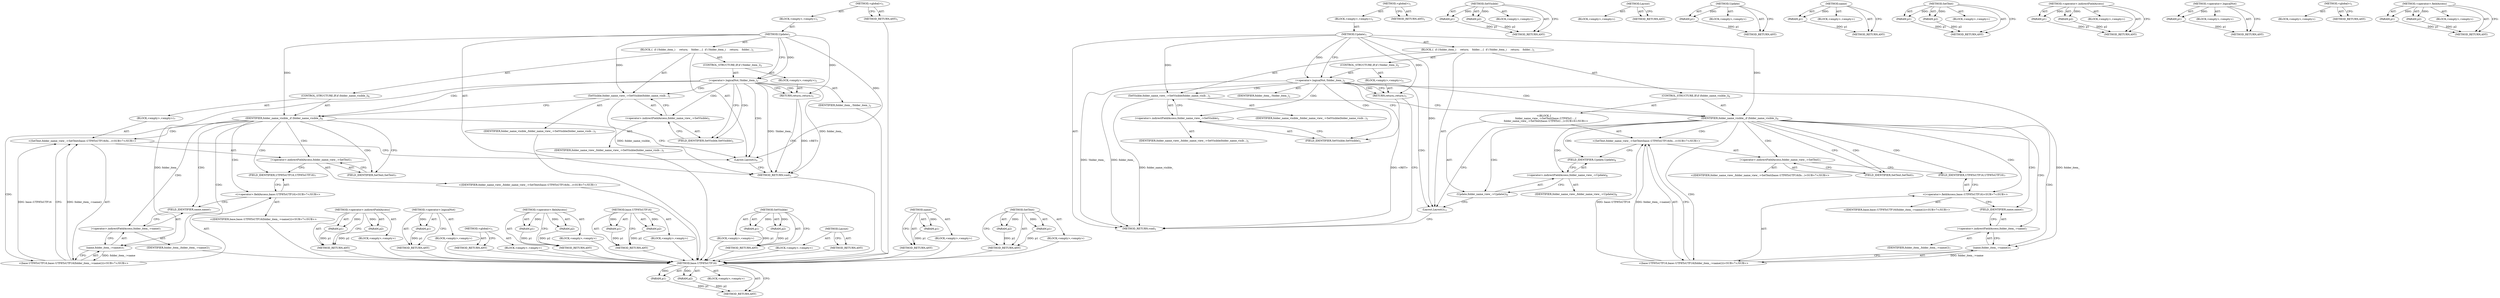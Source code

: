 digraph "&lt;operator&gt;.fieldAccess" {
vulnerable_70 [label=<(METHOD,base.UTF8ToUTF16)>];
vulnerable_71 [label=<(PARAM,p1)>];
vulnerable_72 [label=<(PARAM,p2)>];
vulnerable_73 [label=<(BLOCK,&lt;empty&gt;,&lt;empty&gt;)>];
vulnerable_74 [label=<(METHOD_RETURN,ANY)>];
vulnerable_6 [label=<(METHOD,&lt;global&gt;)<SUB>1</SUB>>];
vulnerable_7 [label=<(BLOCK,&lt;empty&gt;,&lt;empty&gt;)<SUB>1</SUB>>];
vulnerable_8 [label=<(METHOD,Update)<SUB>1</SUB>>];
vulnerable_9 [label=<(BLOCK,{
  if (!folder_item_)
     return;
 
   folder...,{
  if (!folder_item_)
     return;
 
   folder...)<SUB>1</SUB>>];
vulnerable_10 [label=<(CONTROL_STRUCTURE,IF,if (!folder_item_))<SUB>2</SUB>>];
vulnerable_11 [label=<(&lt;operator&gt;.logicalNot,!folder_item_)<SUB>2</SUB>>];
vulnerable_12 [label=<(IDENTIFIER,folder_item_,!folder_item_)<SUB>2</SUB>>];
vulnerable_13 [label=<(BLOCK,&lt;empty&gt;,&lt;empty&gt;)<SUB>3</SUB>>];
vulnerable_14 [label=<(RETURN,return;,return;)<SUB>3</SUB>>];
vulnerable_15 [label=<(SetVisible,folder_name_view_-&gt;SetVisible(folder_name_visib...)<SUB>5</SUB>>];
vulnerable_16 [label=<(&lt;operator&gt;.indirectFieldAccess,folder_name_view_-&gt;SetVisible)<SUB>5</SUB>>];
vulnerable_17 [label=<(IDENTIFIER,folder_name_view_,folder_name_view_-&gt;SetVisible(folder_name_visib...)<SUB>5</SUB>>];
vulnerable_18 [label=<(FIELD_IDENTIFIER,SetVisible,SetVisible)<SUB>5</SUB>>];
vulnerable_19 [label=<(IDENTIFIER,folder_name_visible_,folder_name_view_-&gt;SetVisible(folder_name_visib...)<SUB>5</SUB>>];
vulnerable_20 [label=<(CONTROL_STRUCTURE,IF,if (folder_name_visible_))<SUB>6</SUB>>];
vulnerable_21 [label=<(IDENTIFIER,folder_name_visible_,if (folder_name_visible_))<SUB>6</SUB>>];
vulnerable_22 [label=<(BLOCK,&lt;empty&gt;,&lt;empty&gt;)<SUB>7</SUB>>];
vulnerable_23 [label="<(SetText,folder_name_view_-&gt;SetText(base::UTF8ToUTF16(fo...)<SUB>7</SUB>>"];
vulnerable_24 [label=<(&lt;operator&gt;.indirectFieldAccess,folder_name_view_-&gt;SetText)<SUB>7</SUB>>];
vulnerable_25 [label="<(IDENTIFIER,folder_name_view_,folder_name_view_-&gt;SetText(base::UTF8ToUTF16(fo...)<SUB>7</SUB>>"];
vulnerable_26 [label=<(FIELD_IDENTIFIER,SetText,SetText)<SUB>7</SUB>>];
vulnerable_27 [label="<(base.UTF8ToUTF16,base::UTF8ToUTF16(folder_item_-&gt;name()))<SUB>7</SUB>>"];
vulnerable_28 [label="<(&lt;operator&gt;.fieldAccess,base::UTF8ToUTF16)<SUB>7</SUB>>"];
vulnerable_29 [label="<(IDENTIFIER,base,base::UTF8ToUTF16(folder_item_-&gt;name()))<SUB>7</SUB>>"];
vulnerable_30 [label=<(FIELD_IDENTIFIER,UTF8ToUTF16,UTF8ToUTF16)<SUB>7</SUB>>];
vulnerable_31 [label=<(name,folder_item_-&gt;name())<SUB>7</SUB>>];
vulnerable_32 [label=<(&lt;operator&gt;.indirectFieldAccess,folder_item_-&gt;name)<SUB>7</SUB>>];
vulnerable_33 [label=<(IDENTIFIER,folder_item_,folder_item_-&gt;name())<SUB>7</SUB>>];
vulnerable_34 [label=<(FIELD_IDENTIFIER,name,name)<SUB>7</SUB>>];
vulnerable_35 [label=<(Layout,Layout())<SUB>9</SUB>>];
vulnerable_36 [label=<(METHOD_RETURN,void)<SUB>1</SUB>>];
vulnerable_38 [label=<(METHOD_RETURN,ANY)<SUB>1</SUB>>];
vulnerable_55 [label=<(METHOD,SetVisible)>];
vulnerable_56 [label=<(PARAM,p1)>];
vulnerable_57 [label=<(PARAM,p2)>];
vulnerable_58 [label=<(BLOCK,&lt;empty&gt;,&lt;empty&gt;)>];
vulnerable_59 [label=<(METHOD_RETURN,ANY)>];
vulnerable_84 [label=<(METHOD,Layout)>];
vulnerable_85 [label=<(BLOCK,&lt;empty&gt;,&lt;empty&gt;)>];
vulnerable_86 [label=<(METHOD_RETURN,ANY)>];
vulnerable_80 [label=<(METHOD,name)>];
vulnerable_81 [label=<(PARAM,p1)>];
vulnerable_82 [label=<(BLOCK,&lt;empty&gt;,&lt;empty&gt;)>];
vulnerable_83 [label=<(METHOD_RETURN,ANY)>];
vulnerable_65 [label=<(METHOD,SetText)>];
vulnerable_66 [label=<(PARAM,p1)>];
vulnerable_67 [label=<(PARAM,p2)>];
vulnerable_68 [label=<(BLOCK,&lt;empty&gt;,&lt;empty&gt;)>];
vulnerable_69 [label=<(METHOD_RETURN,ANY)>];
vulnerable_60 [label=<(METHOD,&lt;operator&gt;.indirectFieldAccess)>];
vulnerable_61 [label=<(PARAM,p1)>];
vulnerable_62 [label=<(PARAM,p2)>];
vulnerable_63 [label=<(BLOCK,&lt;empty&gt;,&lt;empty&gt;)>];
vulnerable_64 [label=<(METHOD_RETURN,ANY)>];
vulnerable_51 [label=<(METHOD,&lt;operator&gt;.logicalNot)>];
vulnerable_52 [label=<(PARAM,p1)>];
vulnerable_53 [label=<(BLOCK,&lt;empty&gt;,&lt;empty&gt;)>];
vulnerable_54 [label=<(METHOD_RETURN,ANY)>];
vulnerable_45 [label=<(METHOD,&lt;global&gt;)<SUB>1</SUB>>];
vulnerable_46 [label=<(BLOCK,&lt;empty&gt;,&lt;empty&gt;)>];
vulnerable_47 [label=<(METHOD_RETURN,ANY)>];
vulnerable_75 [label=<(METHOD,&lt;operator&gt;.fieldAccess)>];
vulnerable_76 [label=<(PARAM,p1)>];
vulnerable_77 [label=<(PARAM,p2)>];
vulnerable_78 [label=<(BLOCK,&lt;empty&gt;,&lt;empty&gt;)>];
vulnerable_79 [label=<(METHOD_RETURN,ANY)>];
fixed_74 [label=<(METHOD,base.UTF8ToUTF16)>];
fixed_75 [label=<(PARAM,p1)>];
fixed_76 [label=<(PARAM,p2)>];
fixed_77 [label=<(BLOCK,&lt;empty&gt;,&lt;empty&gt;)>];
fixed_78 [label=<(METHOD_RETURN,ANY)>];
fixed_6 [label=<(METHOD,&lt;global&gt;)<SUB>1</SUB>>];
fixed_7 [label=<(BLOCK,&lt;empty&gt;,&lt;empty&gt;)<SUB>1</SUB>>];
fixed_8 [label=<(METHOD,Update)<SUB>1</SUB>>];
fixed_9 [label=<(BLOCK,{
  if (!folder_item_)
     return;
 
   folder...,{
  if (!folder_item_)
     return;
 
   folder...)<SUB>1</SUB>>];
fixed_10 [label=<(CONTROL_STRUCTURE,IF,if (!folder_item_))<SUB>2</SUB>>];
fixed_11 [label=<(&lt;operator&gt;.logicalNot,!folder_item_)<SUB>2</SUB>>];
fixed_12 [label=<(IDENTIFIER,folder_item_,!folder_item_)<SUB>2</SUB>>];
fixed_13 [label=<(BLOCK,&lt;empty&gt;,&lt;empty&gt;)<SUB>3</SUB>>];
fixed_14 [label=<(RETURN,return;,return;)<SUB>3</SUB>>];
fixed_15 [label=<(SetVisible,folder_name_view_-&gt;SetVisible(folder_name_visib...)<SUB>5</SUB>>];
fixed_16 [label=<(&lt;operator&gt;.indirectFieldAccess,folder_name_view_-&gt;SetVisible)<SUB>5</SUB>>];
fixed_17 [label=<(IDENTIFIER,folder_name_view_,folder_name_view_-&gt;SetVisible(folder_name_visib...)<SUB>5</SUB>>];
fixed_18 [label=<(FIELD_IDENTIFIER,SetVisible,SetVisible)<SUB>5</SUB>>];
fixed_19 [label=<(IDENTIFIER,folder_name_visible_,folder_name_view_-&gt;SetVisible(folder_name_visib...)<SUB>5</SUB>>];
fixed_20 [label=<(CONTROL_STRUCTURE,IF,if (folder_name_visible_))<SUB>6</SUB>>];
fixed_21 [label=<(IDENTIFIER,folder_name_visible_,if (folder_name_visible_))<SUB>6</SUB>>];
fixed_22 [label="<(BLOCK,{
     folder_name_view_-&gt;SetText(base::UTF8ToU...,{
     folder_name_view_-&gt;SetText(base::UTF8ToU...)<SUB>6</SUB>>"];
fixed_23 [label="<(SetText,folder_name_view_-&gt;SetText(base::UTF8ToUTF16(fo...)<SUB>7</SUB>>"];
fixed_24 [label=<(&lt;operator&gt;.indirectFieldAccess,folder_name_view_-&gt;SetText)<SUB>7</SUB>>];
fixed_25 [label="<(IDENTIFIER,folder_name_view_,folder_name_view_-&gt;SetText(base::UTF8ToUTF16(fo...)<SUB>7</SUB>>"];
fixed_26 [label=<(FIELD_IDENTIFIER,SetText,SetText)<SUB>7</SUB>>];
fixed_27 [label="<(base.UTF8ToUTF16,base::UTF8ToUTF16(folder_item_-&gt;name()))<SUB>7</SUB>>"];
fixed_28 [label="<(&lt;operator&gt;.fieldAccess,base::UTF8ToUTF16)<SUB>7</SUB>>"];
fixed_29 [label="<(IDENTIFIER,base,base::UTF8ToUTF16(folder_item_-&gt;name()))<SUB>7</SUB>>"];
fixed_30 [label=<(FIELD_IDENTIFIER,UTF8ToUTF16,UTF8ToUTF16)<SUB>7</SUB>>];
fixed_31 [label=<(name,folder_item_-&gt;name())<SUB>7</SUB>>];
fixed_32 [label=<(&lt;operator&gt;.indirectFieldAccess,folder_item_-&gt;name)<SUB>7</SUB>>];
fixed_33 [label=<(IDENTIFIER,folder_item_,folder_item_-&gt;name())<SUB>7</SUB>>];
fixed_34 [label=<(FIELD_IDENTIFIER,name,name)<SUB>7</SUB>>];
fixed_35 [label=<(Update,folder_name_view_-&gt;Update())<SUB>8</SUB>>];
fixed_36 [label=<(&lt;operator&gt;.indirectFieldAccess,folder_name_view_-&gt;Update)<SUB>8</SUB>>];
fixed_37 [label=<(IDENTIFIER,folder_name_view_,folder_name_view_-&gt;Update())<SUB>8</SUB>>];
fixed_38 [label=<(FIELD_IDENTIFIER,Update,Update)<SUB>8</SUB>>];
fixed_39 [label=<(Layout,Layout())<SUB>11</SUB>>];
fixed_40 [label=<(METHOD_RETURN,void)<SUB>1</SUB>>];
fixed_42 [label=<(METHOD_RETURN,ANY)<SUB>1</SUB>>];
fixed_59 [label=<(METHOD,SetVisible)>];
fixed_60 [label=<(PARAM,p1)>];
fixed_61 [label=<(PARAM,p2)>];
fixed_62 [label=<(BLOCK,&lt;empty&gt;,&lt;empty&gt;)>];
fixed_63 [label=<(METHOD_RETURN,ANY)>];
fixed_92 [label=<(METHOD,Layout)>];
fixed_93 [label=<(BLOCK,&lt;empty&gt;,&lt;empty&gt;)>];
fixed_94 [label=<(METHOD_RETURN,ANY)>];
fixed_88 [label=<(METHOD,Update)>];
fixed_89 [label=<(PARAM,p1)>];
fixed_90 [label=<(BLOCK,&lt;empty&gt;,&lt;empty&gt;)>];
fixed_91 [label=<(METHOD_RETURN,ANY)>];
fixed_84 [label=<(METHOD,name)>];
fixed_85 [label=<(PARAM,p1)>];
fixed_86 [label=<(BLOCK,&lt;empty&gt;,&lt;empty&gt;)>];
fixed_87 [label=<(METHOD_RETURN,ANY)>];
fixed_69 [label=<(METHOD,SetText)>];
fixed_70 [label=<(PARAM,p1)>];
fixed_71 [label=<(PARAM,p2)>];
fixed_72 [label=<(BLOCK,&lt;empty&gt;,&lt;empty&gt;)>];
fixed_73 [label=<(METHOD_RETURN,ANY)>];
fixed_64 [label=<(METHOD,&lt;operator&gt;.indirectFieldAccess)>];
fixed_65 [label=<(PARAM,p1)>];
fixed_66 [label=<(PARAM,p2)>];
fixed_67 [label=<(BLOCK,&lt;empty&gt;,&lt;empty&gt;)>];
fixed_68 [label=<(METHOD_RETURN,ANY)>];
fixed_55 [label=<(METHOD,&lt;operator&gt;.logicalNot)>];
fixed_56 [label=<(PARAM,p1)>];
fixed_57 [label=<(BLOCK,&lt;empty&gt;,&lt;empty&gt;)>];
fixed_58 [label=<(METHOD_RETURN,ANY)>];
fixed_49 [label=<(METHOD,&lt;global&gt;)<SUB>1</SUB>>];
fixed_50 [label=<(BLOCK,&lt;empty&gt;,&lt;empty&gt;)>];
fixed_51 [label=<(METHOD_RETURN,ANY)>];
fixed_79 [label=<(METHOD,&lt;operator&gt;.fieldAccess)>];
fixed_80 [label=<(PARAM,p1)>];
fixed_81 [label=<(PARAM,p2)>];
fixed_82 [label=<(BLOCK,&lt;empty&gt;,&lt;empty&gt;)>];
fixed_83 [label=<(METHOD_RETURN,ANY)>];
vulnerable_70 -> vulnerable_71  [key=0, label="AST: "];
vulnerable_70 -> vulnerable_71  [key=1, label="DDG: "];
vulnerable_70 -> vulnerable_73  [key=0, label="AST: "];
vulnerable_70 -> vulnerable_72  [key=0, label="AST: "];
vulnerable_70 -> vulnerable_72  [key=1, label="DDG: "];
vulnerable_70 -> vulnerable_74  [key=0, label="AST: "];
vulnerable_70 -> vulnerable_74  [key=1, label="CFG: "];
vulnerable_71 -> vulnerable_74  [key=0, label="DDG: p1"];
vulnerable_72 -> vulnerable_74  [key=0, label="DDG: p2"];
vulnerable_73 -> fixed_74  [key=0];
vulnerable_74 -> fixed_74  [key=0];
vulnerable_6 -> vulnerable_7  [key=0, label="AST: "];
vulnerable_6 -> vulnerable_38  [key=0, label="AST: "];
vulnerable_6 -> vulnerable_38  [key=1, label="CFG: "];
vulnerable_7 -> vulnerable_8  [key=0, label="AST: "];
vulnerable_8 -> vulnerable_9  [key=0, label="AST: "];
vulnerable_8 -> vulnerable_36  [key=0, label="AST: "];
vulnerable_8 -> vulnerable_11  [key=0, label="CFG: "];
vulnerable_8 -> vulnerable_11  [key=1, label="DDG: "];
vulnerable_8 -> vulnerable_35  [key=0, label="DDG: "];
vulnerable_8 -> vulnerable_15  [key=0, label="DDG: "];
vulnerable_8 -> vulnerable_21  [key=0, label="DDG: "];
vulnerable_8 -> vulnerable_14  [key=0, label="DDG: "];
vulnerable_9 -> vulnerable_10  [key=0, label="AST: "];
vulnerable_9 -> vulnerable_15  [key=0, label="AST: "];
vulnerable_9 -> vulnerable_20  [key=0, label="AST: "];
vulnerable_9 -> vulnerable_35  [key=0, label="AST: "];
vulnerable_10 -> vulnerable_11  [key=0, label="AST: "];
vulnerable_10 -> vulnerable_13  [key=0, label="AST: "];
vulnerable_11 -> vulnerable_12  [key=0, label="AST: "];
vulnerable_11 -> vulnerable_14  [key=0, label="CFG: "];
vulnerable_11 -> vulnerable_14  [key=1, label="CDG: "];
vulnerable_11 -> vulnerable_18  [key=0, label="CFG: "];
vulnerable_11 -> vulnerable_18  [key=1, label="CDG: "];
vulnerable_11 -> vulnerable_36  [key=0, label="DDG: folder_item_"];
vulnerable_11 -> vulnerable_36  [key=1, label="DDG: !folder_item_"];
vulnerable_11 -> vulnerable_31  [key=0, label="DDG: folder_item_"];
vulnerable_11 -> vulnerable_16  [key=0, label="CDG: "];
vulnerable_11 -> vulnerable_15  [key=0, label="CDG: "];
vulnerable_11 -> vulnerable_21  [key=0, label="CDG: "];
vulnerable_11 -> vulnerable_35  [key=0, label="CDG: "];
vulnerable_12 -> fixed_74  [key=0];
vulnerable_13 -> vulnerable_14  [key=0, label="AST: "];
vulnerable_14 -> vulnerable_36  [key=0, label="CFG: "];
vulnerable_14 -> vulnerable_36  [key=1, label="DDG: &lt;RET&gt;"];
vulnerable_15 -> vulnerable_16  [key=0, label="AST: "];
vulnerable_15 -> vulnerable_19  [key=0, label="AST: "];
vulnerable_15 -> vulnerable_21  [key=0, label="CFG: "];
vulnerable_15 -> vulnerable_36  [key=0, label="DDG: folder_name_visible_"];
vulnerable_16 -> vulnerable_17  [key=0, label="AST: "];
vulnerable_16 -> vulnerable_18  [key=0, label="AST: "];
vulnerable_16 -> vulnerable_15  [key=0, label="CFG: "];
vulnerable_17 -> fixed_74  [key=0];
vulnerable_18 -> vulnerable_16  [key=0, label="CFG: "];
vulnerable_19 -> fixed_74  [key=0];
vulnerable_20 -> vulnerable_21  [key=0, label="AST: "];
vulnerable_20 -> vulnerable_22  [key=0, label="AST: "];
vulnerable_21 -> vulnerable_35  [key=0, label="CFG: "];
vulnerable_21 -> vulnerable_26  [key=0, label="CFG: "];
vulnerable_21 -> vulnerable_26  [key=1, label="CDG: "];
vulnerable_21 -> vulnerable_24  [key=0, label="CDG: "];
vulnerable_21 -> vulnerable_30  [key=0, label="CDG: "];
vulnerable_21 -> vulnerable_34  [key=0, label="CDG: "];
vulnerable_21 -> vulnerable_32  [key=0, label="CDG: "];
vulnerable_21 -> vulnerable_23  [key=0, label="CDG: "];
vulnerable_21 -> vulnerable_28  [key=0, label="CDG: "];
vulnerable_21 -> vulnerable_27  [key=0, label="CDG: "];
vulnerable_21 -> vulnerable_31  [key=0, label="CDG: "];
vulnerable_22 -> vulnerable_23  [key=0, label="AST: "];
vulnerable_23 -> vulnerable_24  [key=0, label="AST: "];
vulnerable_23 -> vulnerable_27  [key=0, label="AST: "];
vulnerable_23 -> vulnerable_35  [key=0, label="CFG: "];
vulnerable_24 -> vulnerable_25  [key=0, label="AST: "];
vulnerable_24 -> vulnerable_26  [key=0, label="AST: "];
vulnerable_24 -> vulnerable_30  [key=0, label="CFG: "];
vulnerable_25 -> fixed_74  [key=0];
vulnerable_26 -> vulnerable_24  [key=0, label="CFG: "];
vulnerable_27 -> vulnerable_28  [key=0, label="AST: "];
vulnerable_27 -> vulnerable_31  [key=0, label="AST: "];
vulnerable_27 -> vulnerable_23  [key=0, label="CFG: "];
vulnerable_27 -> vulnerable_23  [key=1, label="DDG: base::UTF8ToUTF16"];
vulnerable_27 -> vulnerable_23  [key=2, label="DDG: folder_item_-&gt;name()"];
vulnerable_28 -> vulnerable_29  [key=0, label="AST: "];
vulnerable_28 -> vulnerable_30  [key=0, label="AST: "];
vulnerable_28 -> vulnerable_34  [key=0, label="CFG: "];
vulnerable_29 -> fixed_74  [key=0];
vulnerable_30 -> vulnerable_28  [key=0, label="CFG: "];
vulnerable_31 -> vulnerable_32  [key=0, label="AST: "];
vulnerable_31 -> vulnerable_27  [key=0, label="CFG: "];
vulnerable_31 -> vulnerable_27  [key=1, label="DDG: folder_item_-&gt;name"];
vulnerable_32 -> vulnerable_33  [key=0, label="AST: "];
vulnerable_32 -> vulnerable_34  [key=0, label="AST: "];
vulnerable_32 -> vulnerable_31  [key=0, label="CFG: "];
vulnerable_33 -> fixed_74  [key=0];
vulnerable_34 -> vulnerable_32  [key=0, label="CFG: "];
vulnerable_35 -> vulnerable_36  [key=0, label="CFG: "];
vulnerable_36 -> fixed_74  [key=0];
vulnerable_38 -> fixed_74  [key=0];
vulnerable_55 -> vulnerable_56  [key=0, label="AST: "];
vulnerable_55 -> vulnerable_56  [key=1, label="DDG: "];
vulnerable_55 -> vulnerable_58  [key=0, label="AST: "];
vulnerable_55 -> vulnerable_57  [key=0, label="AST: "];
vulnerable_55 -> vulnerable_57  [key=1, label="DDG: "];
vulnerable_55 -> vulnerable_59  [key=0, label="AST: "];
vulnerable_55 -> vulnerable_59  [key=1, label="CFG: "];
vulnerable_56 -> vulnerable_59  [key=0, label="DDG: p1"];
vulnerable_57 -> vulnerable_59  [key=0, label="DDG: p2"];
vulnerable_58 -> fixed_74  [key=0];
vulnerable_59 -> fixed_74  [key=0];
vulnerable_84 -> vulnerable_85  [key=0, label="AST: "];
vulnerable_84 -> vulnerable_86  [key=0, label="AST: "];
vulnerable_84 -> vulnerable_86  [key=1, label="CFG: "];
vulnerable_85 -> fixed_74  [key=0];
vulnerable_86 -> fixed_74  [key=0];
vulnerable_80 -> vulnerable_81  [key=0, label="AST: "];
vulnerable_80 -> vulnerable_81  [key=1, label="DDG: "];
vulnerable_80 -> vulnerable_82  [key=0, label="AST: "];
vulnerable_80 -> vulnerable_83  [key=0, label="AST: "];
vulnerable_80 -> vulnerable_83  [key=1, label="CFG: "];
vulnerable_81 -> vulnerable_83  [key=0, label="DDG: p1"];
vulnerable_82 -> fixed_74  [key=0];
vulnerable_83 -> fixed_74  [key=0];
vulnerable_65 -> vulnerable_66  [key=0, label="AST: "];
vulnerable_65 -> vulnerable_66  [key=1, label="DDG: "];
vulnerable_65 -> vulnerable_68  [key=0, label="AST: "];
vulnerable_65 -> vulnerable_67  [key=0, label="AST: "];
vulnerable_65 -> vulnerable_67  [key=1, label="DDG: "];
vulnerable_65 -> vulnerable_69  [key=0, label="AST: "];
vulnerable_65 -> vulnerable_69  [key=1, label="CFG: "];
vulnerable_66 -> vulnerable_69  [key=0, label="DDG: p1"];
vulnerable_67 -> vulnerable_69  [key=0, label="DDG: p2"];
vulnerable_68 -> fixed_74  [key=0];
vulnerable_69 -> fixed_74  [key=0];
vulnerable_60 -> vulnerable_61  [key=0, label="AST: "];
vulnerable_60 -> vulnerable_61  [key=1, label="DDG: "];
vulnerable_60 -> vulnerable_63  [key=0, label="AST: "];
vulnerable_60 -> vulnerable_62  [key=0, label="AST: "];
vulnerable_60 -> vulnerable_62  [key=1, label="DDG: "];
vulnerable_60 -> vulnerable_64  [key=0, label="AST: "];
vulnerable_60 -> vulnerable_64  [key=1, label="CFG: "];
vulnerable_61 -> vulnerable_64  [key=0, label="DDG: p1"];
vulnerable_62 -> vulnerable_64  [key=0, label="DDG: p2"];
vulnerable_63 -> fixed_74  [key=0];
vulnerable_64 -> fixed_74  [key=0];
vulnerable_51 -> vulnerable_52  [key=0, label="AST: "];
vulnerable_51 -> vulnerable_52  [key=1, label="DDG: "];
vulnerable_51 -> vulnerable_53  [key=0, label="AST: "];
vulnerable_51 -> vulnerable_54  [key=0, label="AST: "];
vulnerable_51 -> vulnerable_54  [key=1, label="CFG: "];
vulnerable_52 -> vulnerable_54  [key=0, label="DDG: p1"];
vulnerable_53 -> fixed_74  [key=0];
vulnerable_54 -> fixed_74  [key=0];
vulnerable_45 -> vulnerable_46  [key=0, label="AST: "];
vulnerable_45 -> vulnerable_47  [key=0, label="AST: "];
vulnerable_45 -> vulnerable_47  [key=1, label="CFG: "];
vulnerable_46 -> fixed_74  [key=0];
vulnerable_47 -> fixed_74  [key=0];
vulnerable_75 -> vulnerable_76  [key=0, label="AST: "];
vulnerable_75 -> vulnerable_76  [key=1, label="DDG: "];
vulnerable_75 -> vulnerable_78  [key=0, label="AST: "];
vulnerable_75 -> vulnerable_77  [key=0, label="AST: "];
vulnerable_75 -> vulnerable_77  [key=1, label="DDG: "];
vulnerable_75 -> vulnerable_79  [key=0, label="AST: "];
vulnerable_75 -> vulnerable_79  [key=1, label="CFG: "];
vulnerable_76 -> vulnerable_79  [key=0, label="DDG: p1"];
vulnerable_77 -> vulnerable_79  [key=0, label="DDG: p2"];
vulnerable_78 -> fixed_74  [key=0];
vulnerable_79 -> fixed_74  [key=0];
fixed_74 -> fixed_75  [key=0, label="AST: "];
fixed_74 -> fixed_75  [key=1, label="DDG: "];
fixed_74 -> fixed_77  [key=0, label="AST: "];
fixed_74 -> fixed_76  [key=0, label="AST: "];
fixed_74 -> fixed_76  [key=1, label="DDG: "];
fixed_74 -> fixed_78  [key=0, label="AST: "];
fixed_74 -> fixed_78  [key=1, label="CFG: "];
fixed_75 -> fixed_78  [key=0, label="DDG: p1"];
fixed_76 -> fixed_78  [key=0, label="DDG: p2"];
fixed_6 -> fixed_7  [key=0, label="AST: "];
fixed_6 -> fixed_42  [key=0, label="AST: "];
fixed_6 -> fixed_42  [key=1, label="CFG: "];
fixed_7 -> fixed_8  [key=0, label="AST: "];
fixed_8 -> fixed_9  [key=0, label="AST: "];
fixed_8 -> fixed_40  [key=0, label="AST: "];
fixed_8 -> fixed_11  [key=0, label="CFG: "];
fixed_8 -> fixed_11  [key=1, label="DDG: "];
fixed_8 -> fixed_39  [key=0, label="DDG: "];
fixed_8 -> fixed_15  [key=0, label="DDG: "];
fixed_8 -> fixed_21  [key=0, label="DDG: "];
fixed_8 -> fixed_14  [key=0, label="DDG: "];
fixed_9 -> fixed_10  [key=0, label="AST: "];
fixed_9 -> fixed_15  [key=0, label="AST: "];
fixed_9 -> fixed_20  [key=0, label="AST: "];
fixed_9 -> fixed_39  [key=0, label="AST: "];
fixed_10 -> fixed_11  [key=0, label="AST: "];
fixed_10 -> fixed_13  [key=0, label="AST: "];
fixed_11 -> fixed_12  [key=0, label="AST: "];
fixed_11 -> fixed_14  [key=0, label="CFG: "];
fixed_11 -> fixed_14  [key=1, label="CDG: "];
fixed_11 -> fixed_18  [key=0, label="CFG: "];
fixed_11 -> fixed_18  [key=1, label="CDG: "];
fixed_11 -> fixed_40  [key=0, label="DDG: folder_item_"];
fixed_11 -> fixed_40  [key=1, label="DDG: !folder_item_"];
fixed_11 -> fixed_31  [key=0, label="DDG: folder_item_"];
fixed_11 -> fixed_16  [key=0, label="CDG: "];
fixed_11 -> fixed_15  [key=0, label="CDG: "];
fixed_11 -> fixed_21  [key=0, label="CDG: "];
fixed_11 -> fixed_39  [key=0, label="CDG: "];
fixed_13 -> fixed_14  [key=0, label="AST: "];
fixed_14 -> fixed_40  [key=0, label="CFG: "];
fixed_14 -> fixed_40  [key=1, label="DDG: &lt;RET&gt;"];
fixed_15 -> fixed_16  [key=0, label="AST: "];
fixed_15 -> fixed_19  [key=0, label="AST: "];
fixed_15 -> fixed_21  [key=0, label="CFG: "];
fixed_15 -> fixed_40  [key=0, label="DDG: folder_name_visible_"];
fixed_16 -> fixed_17  [key=0, label="AST: "];
fixed_16 -> fixed_18  [key=0, label="AST: "];
fixed_16 -> fixed_15  [key=0, label="CFG: "];
fixed_18 -> fixed_16  [key=0, label="CFG: "];
fixed_20 -> fixed_21  [key=0, label="AST: "];
fixed_20 -> fixed_22  [key=0, label="AST: "];
fixed_21 -> fixed_39  [key=0, label="CFG: "];
fixed_21 -> fixed_26  [key=0, label="CFG: "];
fixed_21 -> fixed_26  [key=1, label="CDG: "];
fixed_21 -> fixed_24  [key=0, label="CDG: "];
fixed_21 -> fixed_30  [key=0, label="CDG: "];
fixed_21 -> fixed_34  [key=0, label="CDG: "];
fixed_21 -> fixed_32  [key=0, label="CDG: "];
fixed_21 -> fixed_23  [key=0, label="CDG: "];
fixed_21 -> fixed_28  [key=0, label="CDG: "];
fixed_21 -> fixed_36  [key=0, label="CDG: "];
fixed_21 -> fixed_38  [key=0, label="CDG: "];
fixed_21 -> fixed_27  [key=0, label="CDG: "];
fixed_21 -> fixed_35  [key=0, label="CDG: "];
fixed_21 -> fixed_31  [key=0, label="CDG: "];
fixed_22 -> fixed_23  [key=0, label="AST: "];
fixed_22 -> fixed_35  [key=0, label="AST: "];
fixed_23 -> fixed_24  [key=0, label="AST: "];
fixed_23 -> fixed_27  [key=0, label="AST: "];
fixed_23 -> fixed_38  [key=0, label="CFG: "];
fixed_24 -> fixed_25  [key=0, label="AST: "];
fixed_24 -> fixed_26  [key=0, label="AST: "];
fixed_24 -> fixed_30  [key=0, label="CFG: "];
fixed_26 -> fixed_24  [key=0, label="CFG: "];
fixed_27 -> fixed_28  [key=0, label="AST: "];
fixed_27 -> fixed_31  [key=0, label="AST: "];
fixed_27 -> fixed_23  [key=0, label="CFG: "];
fixed_27 -> fixed_23  [key=1, label="DDG: base::UTF8ToUTF16"];
fixed_27 -> fixed_23  [key=2, label="DDG: folder_item_-&gt;name()"];
fixed_28 -> fixed_29  [key=0, label="AST: "];
fixed_28 -> fixed_30  [key=0, label="AST: "];
fixed_28 -> fixed_34  [key=0, label="CFG: "];
fixed_30 -> fixed_28  [key=0, label="CFG: "];
fixed_31 -> fixed_32  [key=0, label="AST: "];
fixed_31 -> fixed_27  [key=0, label="CFG: "];
fixed_31 -> fixed_27  [key=1, label="DDG: folder_item_-&gt;name"];
fixed_32 -> fixed_33  [key=0, label="AST: "];
fixed_32 -> fixed_34  [key=0, label="AST: "];
fixed_32 -> fixed_31  [key=0, label="CFG: "];
fixed_34 -> fixed_32  [key=0, label="CFG: "];
fixed_35 -> fixed_36  [key=0, label="AST: "];
fixed_35 -> fixed_39  [key=0, label="CFG: "];
fixed_36 -> fixed_37  [key=0, label="AST: "];
fixed_36 -> fixed_38  [key=0, label="AST: "];
fixed_36 -> fixed_35  [key=0, label="CFG: "];
fixed_38 -> fixed_36  [key=0, label="CFG: "];
fixed_39 -> fixed_40  [key=0, label="CFG: "];
fixed_59 -> fixed_60  [key=0, label="AST: "];
fixed_59 -> fixed_60  [key=1, label="DDG: "];
fixed_59 -> fixed_62  [key=0, label="AST: "];
fixed_59 -> fixed_61  [key=0, label="AST: "];
fixed_59 -> fixed_61  [key=1, label="DDG: "];
fixed_59 -> fixed_63  [key=0, label="AST: "];
fixed_59 -> fixed_63  [key=1, label="CFG: "];
fixed_60 -> fixed_63  [key=0, label="DDG: p1"];
fixed_61 -> fixed_63  [key=0, label="DDG: p2"];
fixed_92 -> fixed_93  [key=0, label="AST: "];
fixed_92 -> fixed_94  [key=0, label="AST: "];
fixed_92 -> fixed_94  [key=1, label="CFG: "];
fixed_88 -> fixed_89  [key=0, label="AST: "];
fixed_88 -> fixed_89  [key=1, label="DDG: "];
fixed_88 -> fixed_90  [key=0, label="AST: "];
fixed_88 -> fixed_91  [key=0, label="AST: "];
fixed_88 -> fixed_91  [key=1, label="CFG: "];
fixed_89 -> fixed_91  [key=0, label="DDG: p1"];
fixed_84 -> fixed_85  [key=0, label="AST: "];
fixed_84 -> fixed_85  [key=1, label="DDG: "];
fixed_84 -> fixed_86  [key=0, label="AST: "];
fixed_84 -> fixed_87  [key=0, label="AST: "];
fixed_84 -> fixed_87  [key=1, label="CFG: "];
fixed_85 -> fixed_87  [key=0, label="DDG: p1"];
fixed_69 -> fixed_70  [key=0, label="AST: "];
fixed_69 -> fixed_70  [key=1, label="DDG: "];
fixed_69 -> fixed_72  [key=0, label="AST: "];
fixed_69 -> fixed_71  [key=0, label="AST: "];
fixed_69 -> fixed_71  [key=1, label="DDG: "];
fixed_69 -> fixed_73  [key=0, label="AST: "];
fixed_69 -> fixed_73  [key=1, label="CFG: "];
fixed_70 -> fixed_73  [key=0, label="DDG: p1"];
fixed_71 -> fixed_73  [key=0, label="DDG: p2"];
fixed_64 -> fixed_65  [key=0, label="AST: "];
fixed_64 -> fixed_65  [key=1, label="DDG: "];
fixed_64 -> fixed_67  [key=0, label="AST: "];
fixed_64 -> fixed_66  [key=0, label="AST: "];
fixed_64 -> fixed_66  [key=1, label="DDG: "];
fixed_64 -> fixed_68  [key=0, label="AST: "];
fixed_64 -> fixed_68  [key=1, label="CFG: "];
fixed_65 -> fixed_68  [key=0, label="DDG: p1"];
fixed_66 -> fixed_68  [key=0, label="DDG: p2"];
fixed_55 -> fixed_56  [key=0, label="AST: "];
fixed_55 -> fixed_56  [key=1, label="DDG: "];
fixed_55 -> fixed_57  [key=0, label="AST: "];
fixed_55 -> fixed_58  [key=0, label="AST: "];
fixed_55 -> fixed_58  [key=1, label="CFG: "];
fixed_56 -> fixed_58  [key=0, label="DDG: p1"];
fixed_49 -> fixed_50  [key=0, label="AST: "];
fixed_49 -> fixed_51  [key=0, label="AST: "];
fixed_49 -> fixed_51  [key=1, label="CFG: "];
fixed_79 -> fixed_80  [key=0, label="AST: "];
fixed_79 -> fixed_80  [key=1, label="DDG: "];
fixed_79 -> fixed_82  [key=0, label="AST: "];
fixed_79 -> fixed_81  [key=0, label="AST: "];
fixed_79 -> fixed_81  [key=1, label="DDG: "];
fixed_79 -> fixed_83  [key=0, label="AST: "];
fixed_79 -> fixed_83  [key=1, label="CFG: "];
fixed_80 -> fixed_83  [key=0, label="DDG: p1"];
fixed_81 -> fixed_83  [key=0, label="DDG: p2"];
}
